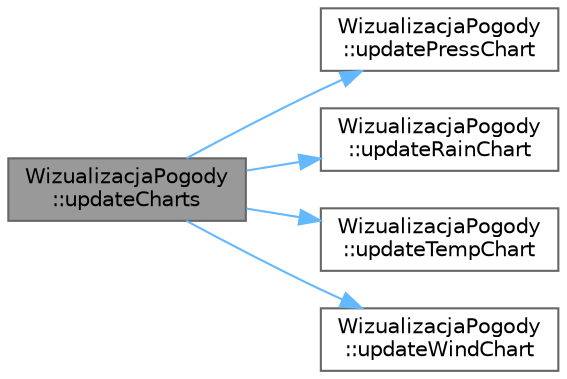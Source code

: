 digraph "WizualizacjaPogody::updateCharts"
{
 // LATEX_PDF_SIZE
  bgcolor="transparent";
  edge [fontname=Helvetica,fontsize=10,labelfontname=Helvetica,labelfontsize=10];
  node [fontname=Helvetica,fontsize=10,shape=box,height=0.2,width=0.4];
  rankdir="LR";
  Node1 [id="Node000001",label="WizualizacjaPogody\l::updateCharts",height=0.2,width=0.4,color="gray40", fillcolor="grey60", style="filled", fontcolor="black",tooltip="Slot do aktualizacji wykresów dla danego miasta."];
  Node1 -> Node2 [id="edge1_Node000001_Node000002",color="steelblue1",style="solid",tooltip=" "];
  Node2 [id="Node000002",label="WizualizacjaPogody\l::updatePressChart",height=0.2,width=0.4,color="grey40", fillcolor="white", style="filled",URL="$class_wizualizacja_pogody.html#a8d3b74843c992524835cfe28cee19bb4",tooltip="Aktualizuje wykres ciśnienia."];
  Node1 -> Node3 [id="edge2_Node000001_Node000003",color="steelblue1",style="solid",tooltip=" "];
  Node3 [id="Node000003",label="WizualizacjaPogody\l::updateRainChart",height=0.2,width=0.4,color="grey40", fillcolor="white", style="filled",URL="$class_wizualizacja_pogody.html#a8fb512c9809087cd41e8242a38d3b1de",tooltip="Aktualizuje wykres opadów."];
  Node1 -> Node4 [id="edge3_Node000001_Node000004",color="steelblue1",style="solid",tooltip=" "];
  Node4 [id="Node000004",label="WizualizacjaPogody\l::updateTempChart",height=0.2,width=0.4,color="grey40", fillcolor="white", style="filled",URL="$class_wizualizacja_pogody.html#aa6a6a230bff02f9dcba5bcb1587a84af",tooltip="Aktualizuje wykres temperatury."];
  Node1 -> Node5 [id="edge4_Node000001_Node000005",color="steelblue1",style="solid",tooltip=" "];
  Node5 [id="Node000005",label="WizualizacjaPogody\l::updateWindChart",height=0.2,width=0.4,color="grey40", fillcolor="white", style="filled",URL="$class_wizualizacja_pogody.html#ac4970ffe3ac99677cdd6b049e55f9a9a",tooltip="Aktualizuje wykres prędkości wiatru."];
}
